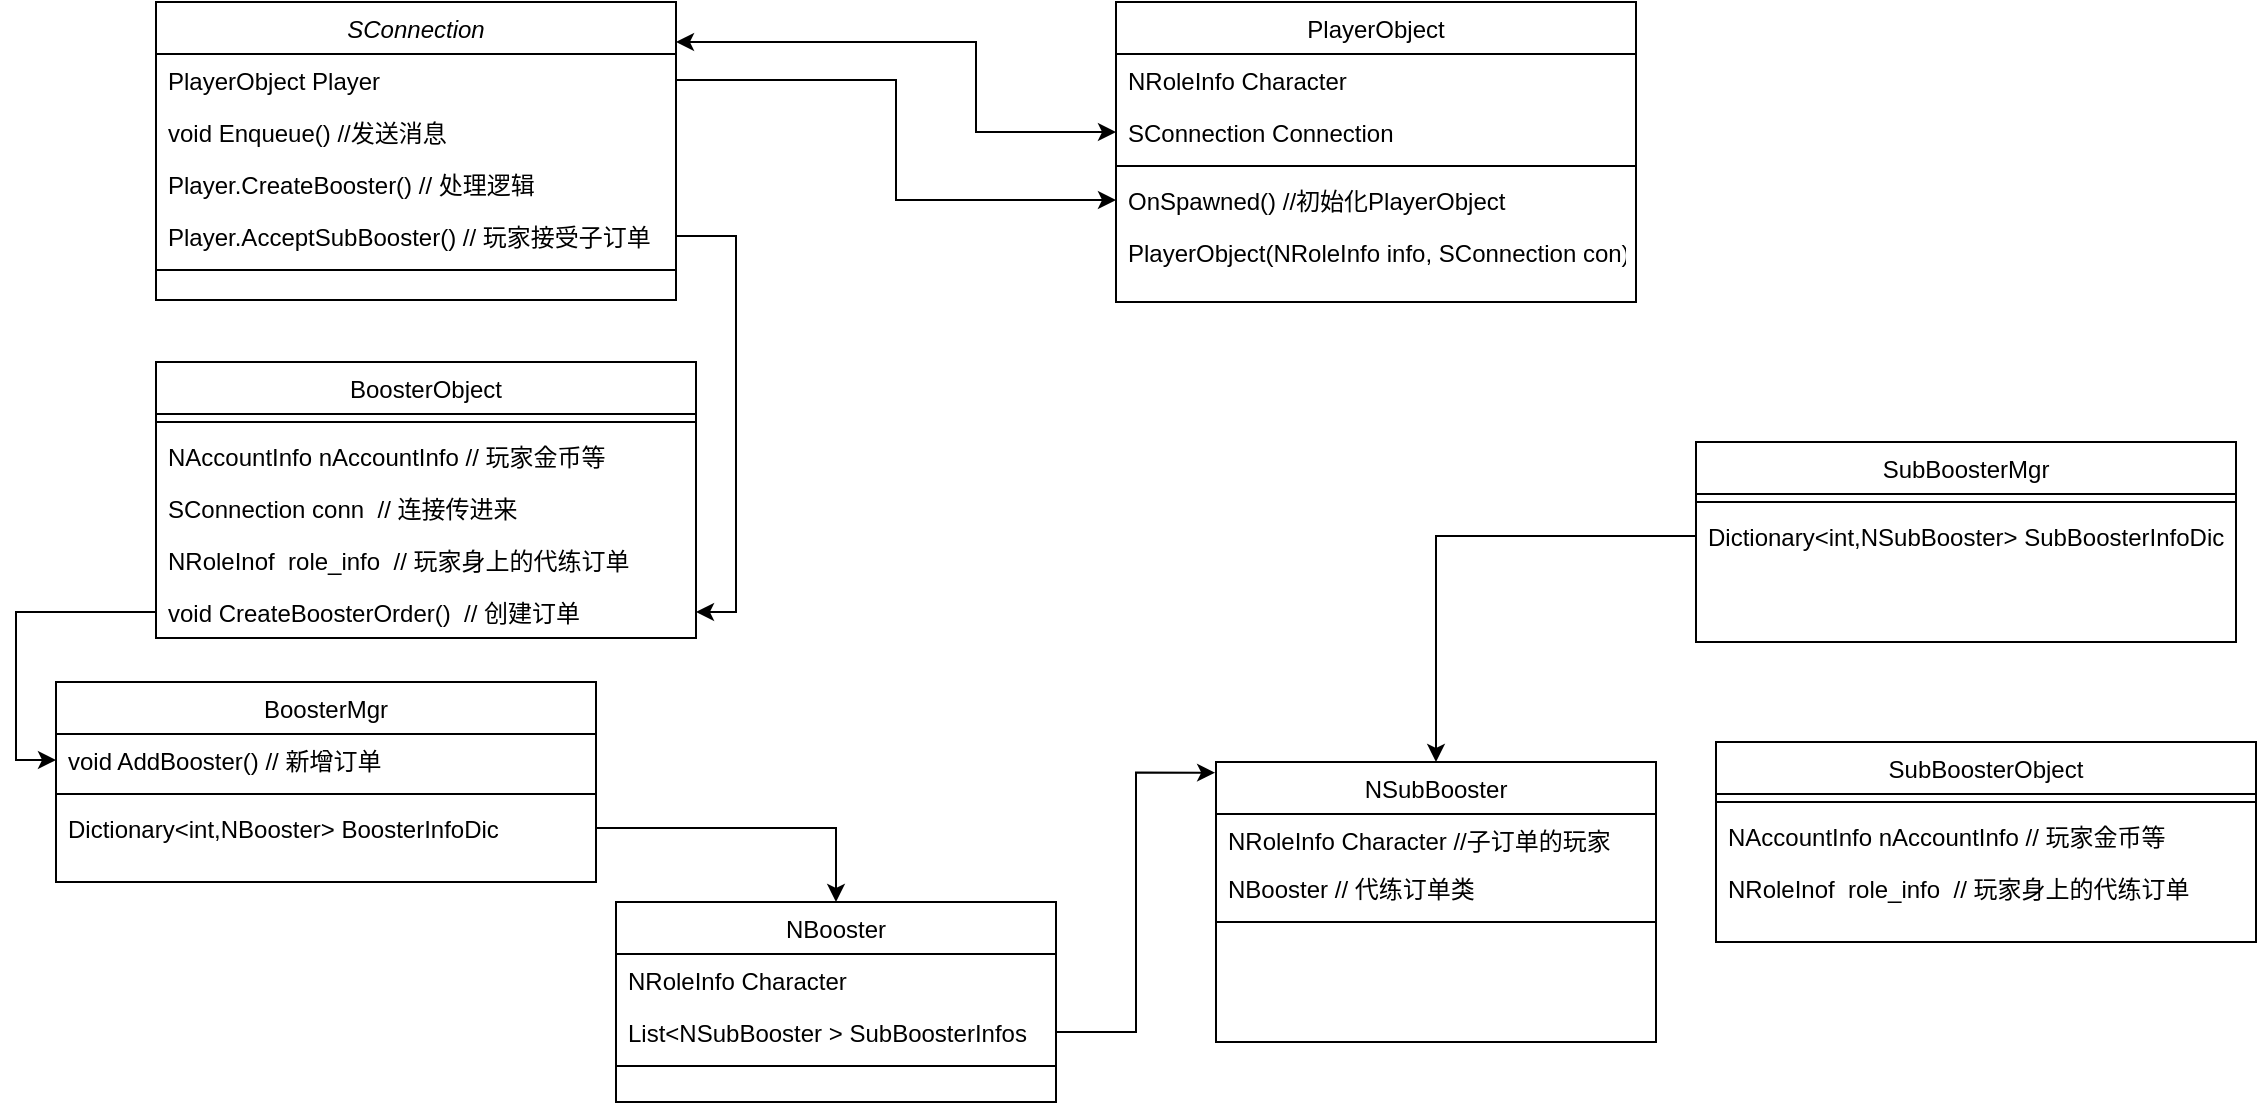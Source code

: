 <mxfile version="14.5.1" type="device"><diagram id="C5RBs43oDa-KdzZeNtuy" name="Page-1"><mxGraphModel dx="2839" dy="685" grid="1" gridSize="10" guides="1" tooltips="1" connect="1" arrows="1" fold="1" page="1" pageScale="1" pageWidth="1654" pageHeight="2336" math="0" shadow="0"><root><mxCell id="WIyWlLk6GJQsqaUBKTNV-0"/><mxCell id="WIyWlLk6GJQsqaUBKTNV-1" parent="WIyWlLk6GJQsqaUBKTNV-0"/><mxCell id="zkfFHV4jXpPFQw0GAbJ--0" value="SConnection&#10;" style="swimlane;fontStyle=2;align=center;verticalAlign=top;childLayout=stackLayout;horizontal=1;startSize=26;horizontalStack=0;resizeParent=1;resizeLast=0;collapsible=1;marginBottom=0;rounded=0;shadow=0;strokeWidth=1;" parent="WIyWlLk6GJQsqaUBKTNV-1" vertex="1"><mxGeometry x="70" y="60" width="260" height="149" as="geometry"><mxRectangle x="230" y="140" width="160" height="26" as="alternateBounds"/></mxGeometry></mxCell><mxCell id="zkfFHV4jXpPFQw0GAbJ--2" value="PlayerObject Player&#10;" style="text;align=left;verticalAlign=top;spacingLeft=4;spacingRight=4;overflow=hidden;rotatable=0;points=[[0,0.5],[1,0.5]];portConstraint=eastwest;rounded=0;shadow=0;html=0;" parent="zkfFHV4jXpPFQw0GAbJ--0" vertex="1"><mxGeometry y="26" width="260" height="26" as="geometry"/></mxCell><mxCell id="6sHyX_E_4T77eZ-K3inw-64" value="void Enqueue() //发送消息" style="text;align=left;verticalAlign=top;spacingLeft=4;spacingRight=4;overflow=hidden;rotatable=0;points=[[0,0.5],[1,0.5]];portConstraint=eastwest;rounded=0;shadow=0;html=0;" vertex="1" parent="zkfFHV4jXpPFQw0GAbJ--0"><mxGeometry y="52" width="260" height="26" as="geometry"/></mxCell><mxCell id="zkfFHV4jXpPFQw0GAbJ--3" value="Player.CreateBooster() // 处理逻辑&#10;" style="text;align=left;verticalAlign=top;spacingLeft=4;spacingRight=4;overflow=hidden;rotatable=0;points=[[0,0.5],[1,0.5]];portConstraint=eastwest;rounded=0;shadow=0;html=0;" parent="zkfFHV4jXpPFQw0GAbJ--0" vertex="1"><mxGeometry y="78" width="260" height="26" as="geometry"/></mxCell><mxCell id="6sHyX_E_4T77eZ-K3inw-51" value="Player.AcceptSubBooster() // 玩家接受子订单&#10;" style="text;align=left;verticalAlign=top;spacingLeft=4;spacingRight=4;overflow=hidden;rotatable=0;points=[[0,0.5],[1,0.5]];portConstraint=eastwest;rounded=0;shadow=0;html=0;" vertex="1" parent="zkfFHV4jXpPFQw0GAbJ--0"><mxGeometry y="104" width="260" height="26" as="geometry"/></mxCell><mxCell id="zkfFHV4jXpPFQw0GAbJ--4" value="" style="line;html=1;strokeWidth=1;align=left;verticalAlign=middle;spacingTop=-1;spacingLeft=3;spacingRight=3;rotatable=0;labelPosition=right;points=[];portConstraint=eastwest;" parent="zkfFHV4jXpPFQw0GAbJ--0" vertex="1"><mxGeometry y="130" width="260" height="8" as="geometry"/></mxCell><mxCell id="zkfFHV4jXpPFQw0GAbJ--6" value="NBooster&#10;" style="swimlane;fontStyle=0;align=center;verticalAlign=top;childLayout=stackLayout;horizontal=1;startSize=26;horizontalStack=0;resizeParent=1;resizeLast=0;collapsible=1;marginBottom=0;rounded=0;shadow=0;strokeWidth=1;" parent="WIyWlLk6GJQsqaUBKTNV-1" vertex="1"><mxGeometry x="300" y="510" width="220" height="100" as="geometry"><mxRectangle x="90" y="336" width="160" height="26" as="alternateBounds"/></mxGeometry></mxCell><mxCell id="zkfFHV4jXpPFQw0GAbJ--7" value="NRoleInfo Character&#10;" style="text;align=left;verticalAlign=top;spacingLeft=4;spacingRight=4;overflow=hidden;rotatable=0;points=[[0,0.5],[1,0.5]];portConstraint=eastwest;" parent="zkfFHV4jXpPFQw0GAbJ--6" vertex="1"><mxGeometry y="26" width="220" height="26" as="geometry"/></mxCell><mxCell id="zkfFHV4jXpPFQw0GAbJ--8" value="List&lt;NSubBooster &gt; SubBoosterInfos&#10;" style="text;align=left;verticalAlign=top;spacingLeft=4;spacingRight=4;overflow=hidden;rotatable=0;points=[[0,0.5],[1,0.5]];portConstraint=eastwest;rounded=0;shadow=0;html=0;" parent="zkfFHV4jXpPFQw0GAbJ--6" vertex="1"><mxGeometry y="52" width="220" height="26" as="geometry"/></mxCell><mxCell id="zkfFHV4jXpPFQw0GAbJ--9" value="" style="line;html=1;strokeWidth=1;align=left;verticalAlign=middle;spacingTop=-1;spacingLeft=3;spacingRight=3;rotatable=0;labelPosition=right;points=[];portConstraint=eastwest;" parent="zkfFHV4jXpPFQw0GAbJ--6" vertex="1"><mxGeometry y="78" width="220" height="8" as="geometry"/></mxCell><mxCell id="zkfFHV4jXpPFQw0GAbJ--17" value="PlayerObject&#10;" style="swimlane;fontStyle=0;align=center;verticalAlign=top;childLayout=stackLayout;horizontal=1;startSize=26;horizontalStack=0;resizeParent=1;resizeLast=0;collapsible=1;marginBottom=0;rounded=0;shadow=0;strokeWidth=1;" parent="WIyWlLk6GJQsqaUBKTNV-1" vertex="1"><mxGeometry x="550" y="60" width="260" height="150" as="geometry"><mxRectangle x="550" y="140" width="160" height="26" as="alternateBounds"/></mxGeometry></mxCell><mxCell id="zkfFHV4jXpPFQw0GAbJ--18" value="NRoleInfo Character" style="text;align=left;verticalAlign=top;spacingLeft=4;spacingRight=4;overflow=hidden;rotatable=0;points=[[0,0.5],[1,0.5]];portConstraint=eastwest;" parent="zkfFHV4jXpPFQw0GAbJ--17" vertex="1"><mxGeometry y="26" width="260" height="26" as="geometry"/></mxCell><mxCell id="zkfFHV4jXpPFQw0GAbJ--20" value="SConnection Connection&#10; " style="text;align=left;verticalAlign=top;spacingLeft=4;spacingRight=4;overflow=hidden;rotatable=0;points=[[0,0.5],[1,0.5]];portConstraint=eastwest;rounded=0;shadow=0;html=0;" parent="zkfFHV4jXpPFQw0GAbJ--17" vertex="1"><mxGeometry y="52" width="260" height="26" as="geometry"/></mxCell><mxCell id="zkfFHV4jXpPFQw0GAbJ--23" value="" style="line;html=1;strokeWidth=1;align=left;verticalAlign=middle;spacingTop=-1;spacingLeft=3;spacingRight=3;rotatable=0;labelPosition=right;points=[];portConstraint=eastwest;" parent="zkfFHV4jXpPFQw0GAbJ--17" vertex="1"><mxGeometry y="78" width="260" height="8" as="geometry"/></mxCell><mxCell id="zkfFHV4jXpPFQw0GAbJ--24" value="OnSpawned() //初始化PlayerObject&#10;" style="text;align=left;verticalAlign=top;spacingLeft=4;spacingRight=4;overflow=hidden;rotatable=0;points=[[0,0.5],[1,0.5]];portConstraint=eastwest;" parent="zkfFHV4jXpPFQw0GAbJ--17" vertex="1"><mxGeometry y="86" width="260" height="26" as="geometry"/></mxCell><mxCell id="zkfFHV4jXpPFQw0GAbJ--25" value="PlayerObject(NRoleInfo info, SConnection con)" style="text;align=left;verticalAlign=top;spacingLeft=4;spacingRight=4;overflow=hidden;rotatable=0;points=[[0,0.5],[1,0.5]];portConstraint=eastwest;" parent="zkfFHV4jXpPFQw0GAbJ--17" vertex="1"><mxGeometry y="112" width="260" height="26" as="geometry"/></mxCell><mxCell id="6sHyX_E_4T77eZ-K3inw-6" value="" style="edgeStyle=orthogonalEdgeStyle;rounded=0;orthogonalLoop=1;jettySize=auto;html=1;entryX=-0.002;entryY=0.038;entryDx=0;entryDy=0;entryPerimeter=0;" edge="1" parent="WIyWlLk6GJQsqaUBKTNV-1" source="zkfFHV4jXpPFQw0GAbJ--8" target="6sHyX_E_4T77eZ-K3inw-18"><mxGeometry relative="1" as="geometry"><mxPoint x="314.75" y="252.56" as="targetPoint"/></mxGeometry></mxCell><mxCell id="6sHyX_E_4T77eZ-K3inw-18" value="NSubBooster" style="swimlane;fontStyle=0;align=center;verticalAlign=top;childLayout=stackLayout;horizontal=1;startSize=26;horizontalStack=0;resizeParent=1;resizeLast=0;collapsible=1;marginBottom=0;rounded=0;shadow=0;strokeWidth=1;" vertex="1" parent="WIyWlLk6GJQsqaUBKTNV-1"><mxGeometry x="600" y="440" width="220" height="140" as="geometry"><mxRectangle x="550" y="140" width="160" height="26" as="alternateBounds"/></mxGeometry></mxCell><object label="NRoleInfo Character //子订单的玩家&#10;" sd="ada" id="6sHyX_E_4T77eZ-K3inw-27"><mxCell style="text;align=left;verticalAlign=top;spacingLeft=4;spacingRight=4;overflow=hidden;rotatable=0;points=[[0,0.5],[1,0.5]];portConstraint=eastwest;" vertex="1" parent="6sHyX_E_4T77eZ-K3inw-18"><mxGeometry y="26" width="220" height="24" as="geometry"/></mxCell></object><mxCell id="6sHyX_E_4T77eZ-K3inw-19" value="NBooster // 代练订单类" style="text;align=left;verticalAlign=top;spacingLeft=4;spacingRight=4;overflow=hidden;rotatable=0;points=[[0,0.5],[1,0.5]];portConstraint=eastwest;rounded=0;shadow=0;html=0;" vertex="1" parent="6sHyX_E_4T77eZ-K3inw-18"><mxGeometry y="50" width="220" height="26" as="geometry"/></mxCell><mxCell id="6sHyX_E_4T77eZ-K3inw-24" value="" style="line;html=1;strokeWidth=1;align=left;verticalAlign=middle;spacingTop=-1;spacingLeft=3;spacingRight=3;rotatable=0;labelPosition=right;points=[];portConstraint=eastwest;" vertex="1" parent="6sHyX_E_4T77eZ-K3inw-18"><mxGeometry y="76" width="220" height="8" as="geometry"/></mxCell><mxCell id="6sHyX_E_4T77eZ-K3inw-35" value="BoosterObject" style="swimlane;fontStyle=0;align=center;verticalAlign=top;childLayout=stackLayout;horizontal=1;startSize=26;horizontalStack=0;resizeParent=1;resizeLast=0;collapsible=1;marginBottom=0;rounded=0;shadow=0;strokeWidth=1;" vertex="1" parent="WIyWlLk6GJQsqaUBKTNV-1"><mxGeometry x="70" y="240" width="270" height="138" as="geometry"><mxRectangle x="90" y="336" width="160" height="26" as="alternateBounds"/></mxGeometry></mxCell><mxCell id="6sHyX_E_4T77eZ-K3inw-38" value="" style="line;html=1;strokeWidth=1;align=left;verticalAlign=middle;spacingTop=-1;spacingLeft=3;spacingRight=3;rotatable=0;labelPosition=right;points=[];portConstraint=eastwest;" vertex="1" parent="6sHyX_E_4T77eZ-K3inw-35"><mxGeometry y="26" width="270" height="8" as="geometry"/></mxCell><mxCell id="6sHyX_E_4T77eZ-K3inw-43" value="NAccountInfo nAccountInfo // 玩家金币等" style="text;align=left;verticalAlign=top;spacingLeft=4;spacingRight=4;overflow=hidden;rotatable=0;points=[[0,0.5],[1,0.5]];portConstraint=eastwest;" vertex="1" parent="6sHyX_E_4T77eZ-K3inw-35"><mxGeometry y="34" width="270" height="26" as="geometry"/></mxCell><mxCell id="6sHyX_E_4T77eZ-K3inw-71" value="SConnection conn  // 连接传进来" style="text;align=left;verticalAlign=top;spacingLeft=4;spacingRight=4;overflow=hidden;rotatable=0;points=[[0,0.5],[1,0.5]];portConstraint=eastwest;" vertex="1" parent="6sHyX_E_4T77eZ-K3inw-35"><mxGeometry y="60" width="270" height="26" as="geometry"/></mxCell><mxCell id="6sHyX_E_4T77eZ-K3inw-44" value="NRoleInof  role_info  // 玩家身上的代练订单" style="text;align=left;verticalAlign=top;spacingLeft=4;spacingRight=4;overflow=hidden;rotatable=0;points=[[0,0.5],[1,0.5]];portConstraint=eastwest;" vertex="1" parent="6sHyX_E_4T77eZ-K3inw-35"><mxGeometry y="86" width="270" height="26" as="geometry"/></mxCell><mxCell id="6sHyX_E_4T77eZ-K3inw-65" value="void CreateBoosterOrder()  // 创建订单" style="text;align=left;verticalAlign=top;spacingLeft=4;spacingRight=4;overflow=hidden;rotatable=0;points=[[0,0.5],[1,0.5]];portConstraint=eastwest;" vertex="1" parent="6sHyX_E_4T77eZ-K3inw-35"><mxGeometry y="112" width="270" height="26" as="geometry"/></mxCell><mxCell id="6sHyX_E_4T77eZ-K3inw-45" value="SubBoosterObject" style="swimlane;fontStyle=0;align=center;verticalAlign=top;childLayout=stackLayout;horizontal=1;startSize=26;horizontalStack=0;resizeParent=1;resizeLast=0;collapsible=1;marginBottom=0;rounded=0;shadow=0;strokeWidth=1;" vertex="1" parent="WIyWlLk6GJQsqaUBKTNV-1"><mxGeometry x="850" y="430" width="270" height="100" as="geometry"><mxRectangle x="90" y="336" width="160" height="26" as="alternateBounds"/></mxGeometry></mxCell><mxCell id="6sHyX_E_4T77eZ-K3inw-46" value="" style="line;html=1;strokeWidth=1;align=left;verticalAlign=middle;spacingTop=-1;spacingLeft=3;spacingRight=3;rotatable=0;labelPosition=right;points=[];portConstraint=eastwest;" vertex="1" parent="6sHyX_E_4T77eZ-K3inw-45"><mxGeometry y="26" width="270" height="8" as="geometry"/></mxCell><mxCell id="6sHyX_E_4T77eZ-K3inw-47" value="NAccountInfo nAccountInfo // 玩家金币等" style="text;align=left;verticalAlign=top;spacingLeft=4;spacingRight=4;overflow=hidden;rotatable=0;points=[[0,0.5],[1,0.5]];portConstraint=eastwest;" vertex="1" parent="6sHyX_E_4T77eZ-K3inw-45"><mxGeometry y="34" width="270" height="26" as="geometry"/></mxCell><mxCell id="6sHyX_E_4T77eZ-K3inw-48" value="NRoleInof  role_info  // 玩家身上的代练订单" style="text;align=left;verticalAlign=top;spacingLeft=4;spacingRight=4;overflow=hidden;rotatable=0;points=[[0,0.5],[1,0.5]];portConstraint=eastwest;" vertex="1" parent="6sHyX_E_4T77eZ-K3inw-45"><mxGeometry y="60" width="270" height="26" as="geometry"/></mxCell><mxCell id="6sHyX_E_4T77eZ-K3inw-52" value="BoosterMgr" style="swimlane;fontStyle=0;align=center;verticalAlign=top;childLayout=stackLayout;horizontal=1;startSize=26;horizontalStack=0;resizeParent=1;resizeLast=0;collapsible=1;marginBottom=0;rounded=0;shadow=0;strokeWidth=1;" vertex="1" parent="WIyWlLk6GJQsqaUBKTNV-1"><mxGeometry x="20" y="400" width="270" height="100" as="geometry"><mxRectangle x="90" y="336" width="160" height="26" as="alternateBounds"/></mxGeometry></mxCell><mxCell id="6sHyX_E_4T77eZ-K3inw-67" value="void AddBooster() // 新增订单" style="text;align=left;verticalAlign=top;spacingLeft=4;spacingRight=4;overflow=hidden;rotatable=0;points=[[0,0.5],[1,0.5]];portConstraint=eastwest;" vertex="1" parent="6sHyX_E_4T77eZ-K3inw-52"><mxGeometry y="26" width="270" height="26" as="geometry"/></mxCell><mxCell id="6sHyX_E_4T77eZ-K3inw-53" value="" style="line;html=1;strokeWidth=1;align=left;verticalAlign=middle;spacingTop=-1;spacingLeft=3;spacingRight=3;rotatable=0;labelPosition=right;points=[];portConstraint=eastwest;" vertex="1" parent="6sHyX_E_4T77eZ-K3inw-52"><mxGeometry y="52" width="270" height="8" as="geometry"/></mxCell><mxCell id="6sHyX_E_4T77eZ-K3inw-55" value="Dictionary&lt;int,NBooster&gt; BoosterInfoDic" style="text;align=left;verticalAlign=top;spacingLeft=4;spacingRight=4;overflow=hidden;rotatable=0;points=[[0,0.5],[1,0.5]];portConstraint=eastwest;" vertex="1" parent="6sHyX_E_4T77eZ-K3inw-52"><mxGeometry y="60" width="270" height="26" as="geometry"/></mxCell><mxCell id="6sHyX_E_4T77eZ-K3inw-56" style="edgeStyle=orthogonalEdgeStyle;rounded=0;orthogonalLoop=1;jettySize=auto;html=1;entryX=0.5;entryY=0;entryDx=0;entryDy=0;" edge="1" parent="WIyWlLk6GJQsqaUBKTNV-1" source="6sHyX_E_4T77eZ-K3inw-55" target="zkfFHV4jXpPFQw0GAbJ--6"><mxGeometry relative="1" as="geometry"/></mxCell><mxCell id="6sHyX_E_4T77eZ-K3inw-57" value="SubBoosterMgr" style="swimlane;fontStyle=0;align=center;verticalAlign=top;childLayout=stackLayout;horizontal=1;startSize=26;horizontalStack=0;resizeParent=1;resizeLast=0;collapsible=1;marginBottom=0;rounded=0;shadow=0;strokeWidth=1;" vertex="1" parent="WIyWlLk6GJQsqaUBKTNV-1"><mxGeometry x="840" y="280" width="270" height="100" as="geometry"><mxRectangle x="90" y="336" width="160" height="26" as="alternateBounds"/></mxGeometry></mxCell><mxCell id="6sHyX_E_4T77eZ-K3inw-58" value="" style="line;html=1;strokeWidth=1;align=left;verticalAlign=middle;spacingTop=-1;spacingLeft=3;spacingRight=3;rotatable=0;labelPosition=right;points=[];portConstraint=eastwest;" vertex="1" parent="6sHyX_E_4T77eZ-K3inw-57"><mxGeometry y="26" width="270" height="8" as="geometry"/></mxCell><mxCell id="6sHyX_E_4T77eZ-K3inw-59" value="Dictionary&lt;int,NSubBooster&gt; SubBoosterInfoDic" style="text;align=left;verticalAlign=top;spacingLeft=4;spacingRight=4;overflow=hidden;rotatable=0;points=[[0,0.5],[1,0.5]];portConstraint=eastwest;" vertex="1" parent="6sHyX_E_4T77eZ-K3inw-57"><mxGeometry y="34" width="270" height="26" as="geometry"/></mxCell><mxCell id="6sHyX_E_4T77eZ-K3inw-60" style="edgeStyle=orthogonalEdgeStyle;rounded=0;orthogonalLoop=1;jettySize=auto;html=1;entryX=0.5;entryY=0;entryDx=0;entryDy=0;" edge="1" parent="WIyWlLk6GJQsqaUBKTNV-1" source="6sHyX_E_4T77eZ-K3inw-59" target="6sHyX_E_4T77eZ-K3inw-18"><mxGeometry relative="1" as="geometry"/></mxCell><mxCell id="6sHyX_E_4T77eZ-K3inw-62" value="" style="endArrow=classic;startArrow=classic;html=1;entryX=0;entryY=0.5;entryDx=0;entryDy=0;rounded=0;edgeStyle=orthogonalEdgeStyle;" edge="1" parent="WIyWlLk6GJQsqaUBKTNV-1" target="zkfFHV4jXpPFQw0GAbJ--20"><mxGeometry width="50" height="50" relative="1" as="geometry"><mxPoint x="330" y="80" as="sourcePoint"/><mxPoint x="380" y="30" as="targetPoint"/><Array as="points"><mxPoint x="480" y="80"/><mxPoint x="480" y="125"/></Array></mxGeometry></mxCell><mxCell id="6sHyX_E_4T77eZ-K3inw-63" style="edgeStyle=orthogonalEdgeStyle;rounded=0;orthogonalLoop=1;jettySize=auto;html=1;" edge="1" parent="WIyWlLk6GJQsqaUBKTNV-1" source="zkfFHV4jXpPFQw0GAbJ--2" target="zkfFHV4jXpPFQw0GAbJ--24"><mxGeometry relative="1" as="geometry"/></mxCell><mxCell id="6sHyX_E_4T77eZ-K3inw-66" style="edgeStyle=orthogonalEdgeStyle;rounded=0;orthogonalLoop=1;jettySize=auto;html=1;entryX=1;entryY=0.5;entryDx=0;entryDy=0;" edge="1" parent="WIyWlLk6GJQsqaUBKTNV-1" source="6sHyX_E_4T77eZ-K3inw-51" target="6sHyX_E_4T77eZ-K3inw-65"><mxGeometry relative="1" as="geometry"/></mxCell><mxCell id="6sHyX_E_4T77eZ-K3inw-70" style="edgeStyle=orthogonalEdgeStyle;rounded=0;orthogonalLoop=1;jettySize=auto;html=1;entryX=0;entryY=0.5;entryDx=0;entryDy=0;" edge="1" parent="WIyWlLk6GJQsqaUBKTNV-1" source="6sHyX_E_4T77eZ-K3inw-65" target="6sHyX_E_4T77eZ-K3inw-67"><mxGeometry relative="1" as="geometry"/></mxCell></root></mxGraphModel></diagram></mxfile>